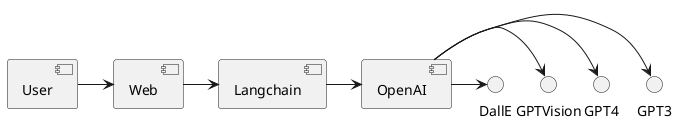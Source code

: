  @startuml langchain-gpt-web-app 

[User] -> [Web] 
[Web]  -> [Langchain] 
[Langchain] -> [OpenAI]
[OpenAI] -> GPT3
[OpenAI] -> GPT4
[OpenAI] -> GPTVision
[OpenAI] -> DallE 


@enduml 